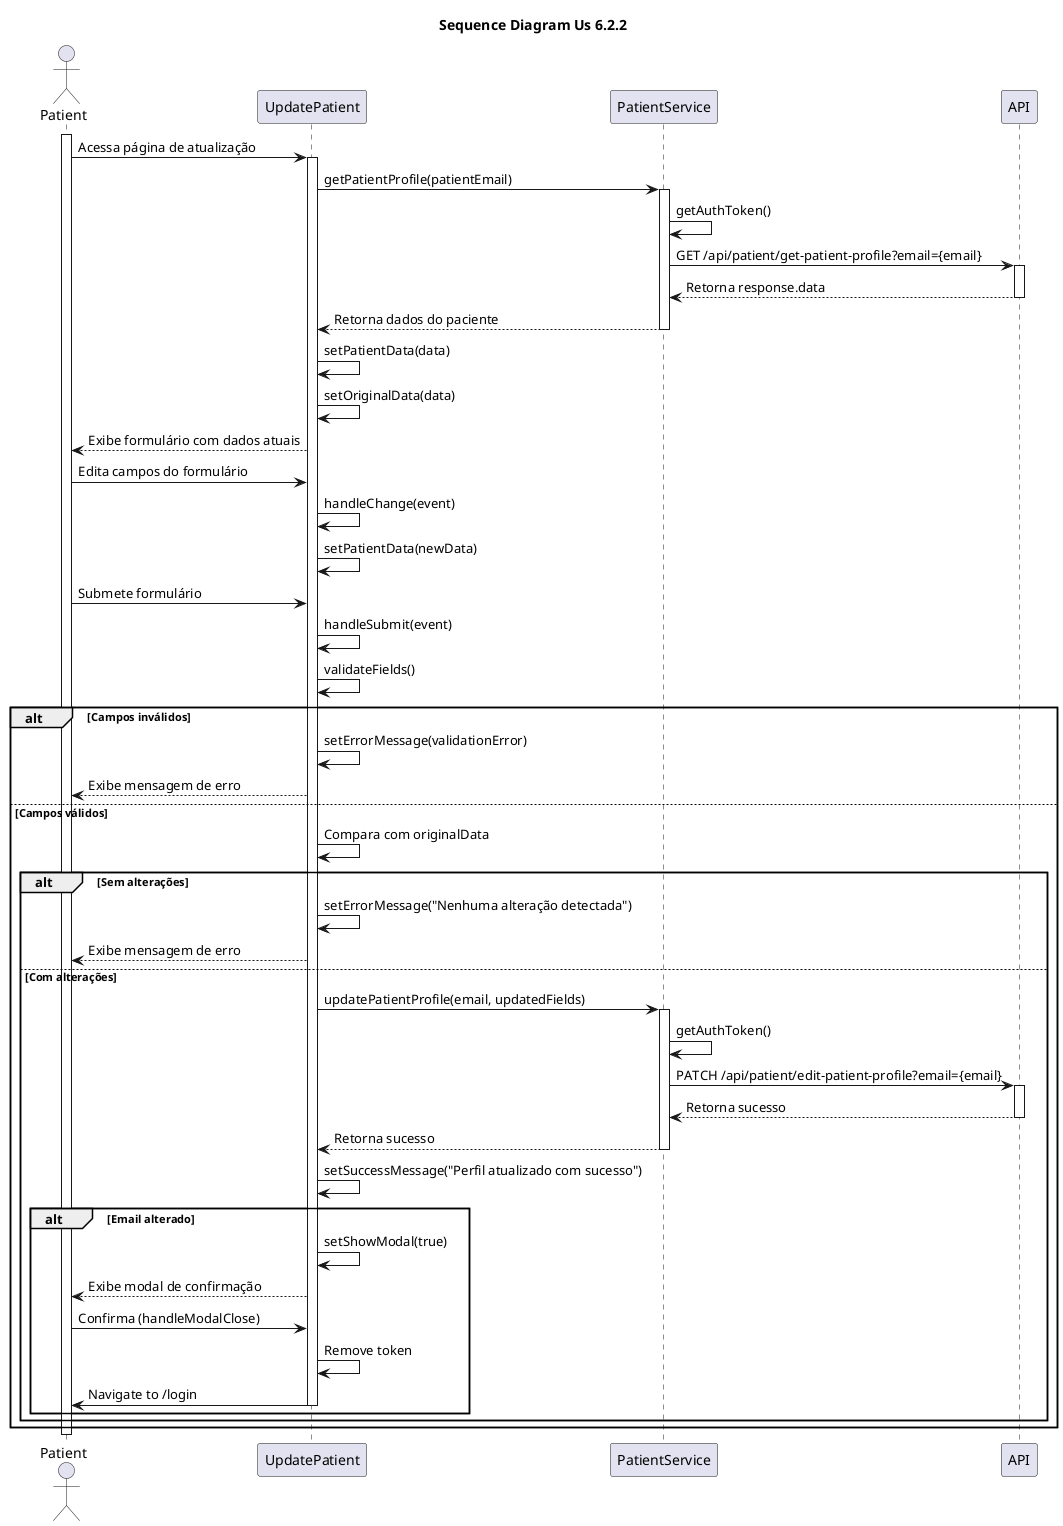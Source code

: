 @startuml
title "Sequence Diagram Us 6.2.2"

actor Patient
participant UpdatePatient
participant PatientService
participant API

activate Patient
Patient->UpdatePatient: Acessa página de atualização
activate UpdatePatient
UpdatePatient->PatientService: getPatientProfile(patientEmail)
activate PatientService
PatientService->PatientService: getAuthToken()
PatientService->API: GET /api/patient/get-patient-profile?email={email}
activate API
API-->PatientService: Retorna response.data
deactivate API
PatientService-->UpdatePatient: Retorna dados do paciente
deactivate PatientService
UpdatePatient->UpdatePatient: setPatientData(data)
UpdatePatient->UpdatePatient: setOriginalData(data)
UpdatePatient-->Patient: Exibe formulário com dados atuais

Patient->UpdatePatient: Edita campos do formulário
UpdatePatient->UpdatePatient: handleChange(event)
UpdatePatient->UpdatePatient: setPatientData(newData)

Patient->UpdatePatient: Submete formulário
UpdatePatient->UpdatePatient: handleSubmit(event)
UpdatePatient->UpdatePatient: validateFields()

alt Campos inválidos
    UpdatePatient->UpdatePatient: setErrorMessage(validationError)
    UpdatePatient-->Patient: Exibe mensagem de erro
else Campos válidos
    UpdatePatient->UpdatePatient: Compara com originalData
    alt Sem alterações
        UpdatePatient->UpdatePatient: setErrorMessage("Nenhuma alteração detectada")
        UpdatePatient-->Patient: Exibe mensagem de erro
    else Com alterações
        UpdatePatient->PatientService: updatePatientProfile(email, updatedFields)
        activate PatientService
        PatientService->PatientService: getAuthToken()
        PatientService->API: PATCH /api/patient/edit-patient-profile?email={email}
        activate API
        API-->PatientService: Retorna sucesso
        deactivate API
        PatientService-->UpdatePatient: Retorna sucesso
        deactivate PatientService
        UpdatePatient->UpdatePatient: setSuccessMessage("Perfil atualizado com sucesso")
        
        alt Email alterado
            UpdatePatient->UpdatePatient: setShowModal(true)
            UpdatePatient-->Patient: Exibe modal de confirmação
            Patient->UpdatePatient: Confirma (handleModalClose)
            UpdatePatient->UpdatePatient: Remove token
            UpdatePatient->Patient: Navigate to /login
            deactivate UpdatePatient
        end
    end
end
deactivate UpdatePatient
deactivate Patient
@enduml